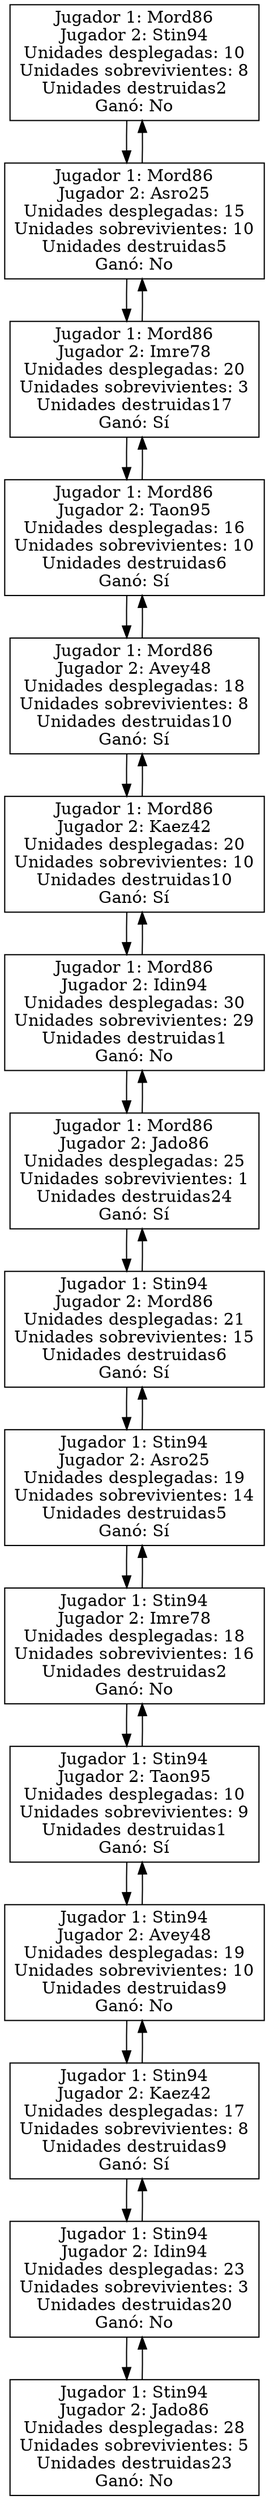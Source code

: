 Digraph juegos {
Rankdir=TD
node [shape =rectangle]
juego0 [label="Jugador 1: Mord86
Jugador 2: Stin94
Unidades desplegadas: 10
Unidades sobrevivientes: 8
Unidades destruidas2
Ganó: No"];
juego1 [label="Jugador 1: Mord86
Jugador 2: Asro25
Unidades desplegadas: 15
Unidades sobrevivientes: 10
Unidades destruidas5
Ganó: No"];
juego0 -> juego1;
juego1 -> juego0;
juego2 [label="Jugador 1: Mord86
Jugador 2: Imre78
Unidades desplegadas: 20
Unidades sobrevivientes: 3
Unidades destruidas17
Ganó: Sí"];
juego1 -> juego2;
juego2 -> juego1;
juego3 [label="Jugador 1: Mord86
Jugador 2: Taon95
Unidades desplegadas: 16
Unidades sobrevivientes: 10
Unidades destruidas6
Ganó: Sí"];
juego2 -> juego3;
juego3 -> juego2;
juego4 [label="Jugador 1: Mord86
Jugador 2: Avey48
Unidades desplegadas: 18
Unidades sobrevivientes: 8
Unidades destruidas10
Ganó: Sí"];
juego3 -> juego4;
juego4 -> juego3;
juego5 [label="Jugador 1: Mord86
Jugador 2: Kaez42
Unidades desplegadas: 20
Unidades sobrevivientes: 10
Unidades destruidas10
Ganó: Sí"];
juego4 -> juego5;
juego5 -> juego4;
juego6 [label="Jugador 1: Mord86
Jugador 2: Idin94
Unidades desplegadas: 30
Unidades sobrevivientes: 29
Unidades destruidas1
Ganó: No"];
juego5 -> juego6;
juego6 -> juego5;
juego7 [label="Jugador 1: Mord86
Jugador 2: Jado86
Unidades desplegadas: 25
Unidades sobrevivientes: 1
Unidades destruidas24
Ganó: Sí"];
juego6 -> juego7;
juego7 -> juego6;
juego8 [label="Jugador 1: Stin94
Jugador 2: Mord86
Unidades desplegadas: 21
Unidades sobrevivientes: 15
Unidades destruidas6
Ganó: Sí"];
juego7 -> juego8;
juego8 -> juego7;
juego9 [label="Jugador 1: Stin94
Jugador 2: Asro25
Unidades desplegadas: 19
Unidades sobrevivientes: 14
Unidades destruidas5
Ganó: Sí"];
juego8 -> juego9;
juego9 -> juego8;
juego10 [label="Jugador 1: Stin94
Jugador 2: Imre78
Unidades desplegadas: 18
Unidades sobrevivientes: 16
Unidades destruidas2
Ganó: No"];
juego9 -> juego10;
juego10 -> juego9;
juego11 [label="Jugador 1: Stin94
Jugador 2: Taon95
Unidades desplegadas: 10
Unidades sobrevivientes: 9
Unidades destruidas1
Ganó: Sí"];
juego10 -> juego11;
juego11 -> juego10;
juego12 [label="Jugador 1: Stin94
Jugador 2: Avey48
Unidades desplegadas: 19
Unidades sobrevivientes: 10
Unidades destruidas9
Ganó: No"];
juego11 -> juego12;
juego12 -> juego11;
juego13 [label="Jugador 1: Stin94
Jugador 2: Kaez42
Unidades desplegadas: 17
Unidades sobrevivientes: 8
Unidades destruidas9
Ganó: Sí"];
juego12 -> juego13;
juego13 -> juego12;
juego14 [label="Jugador 1: Stin94
Jugador 2: Idin94
Unidades desplegadas: 23
Unidades sobrevivientes: 3
Unidades destruidas20
Ganó: No"];
juego13 -> juego14;
juego14 -> juego13;
juego15 [label="Jugador 1: Stin94
Jugador 2: Jado86
Unidades desplegadas: 28
Unidades sobrevivientes: 5
Unidades destruidas23
Ganó: No"];
juego14 -> juego15;
juego15 -> juego14;
}